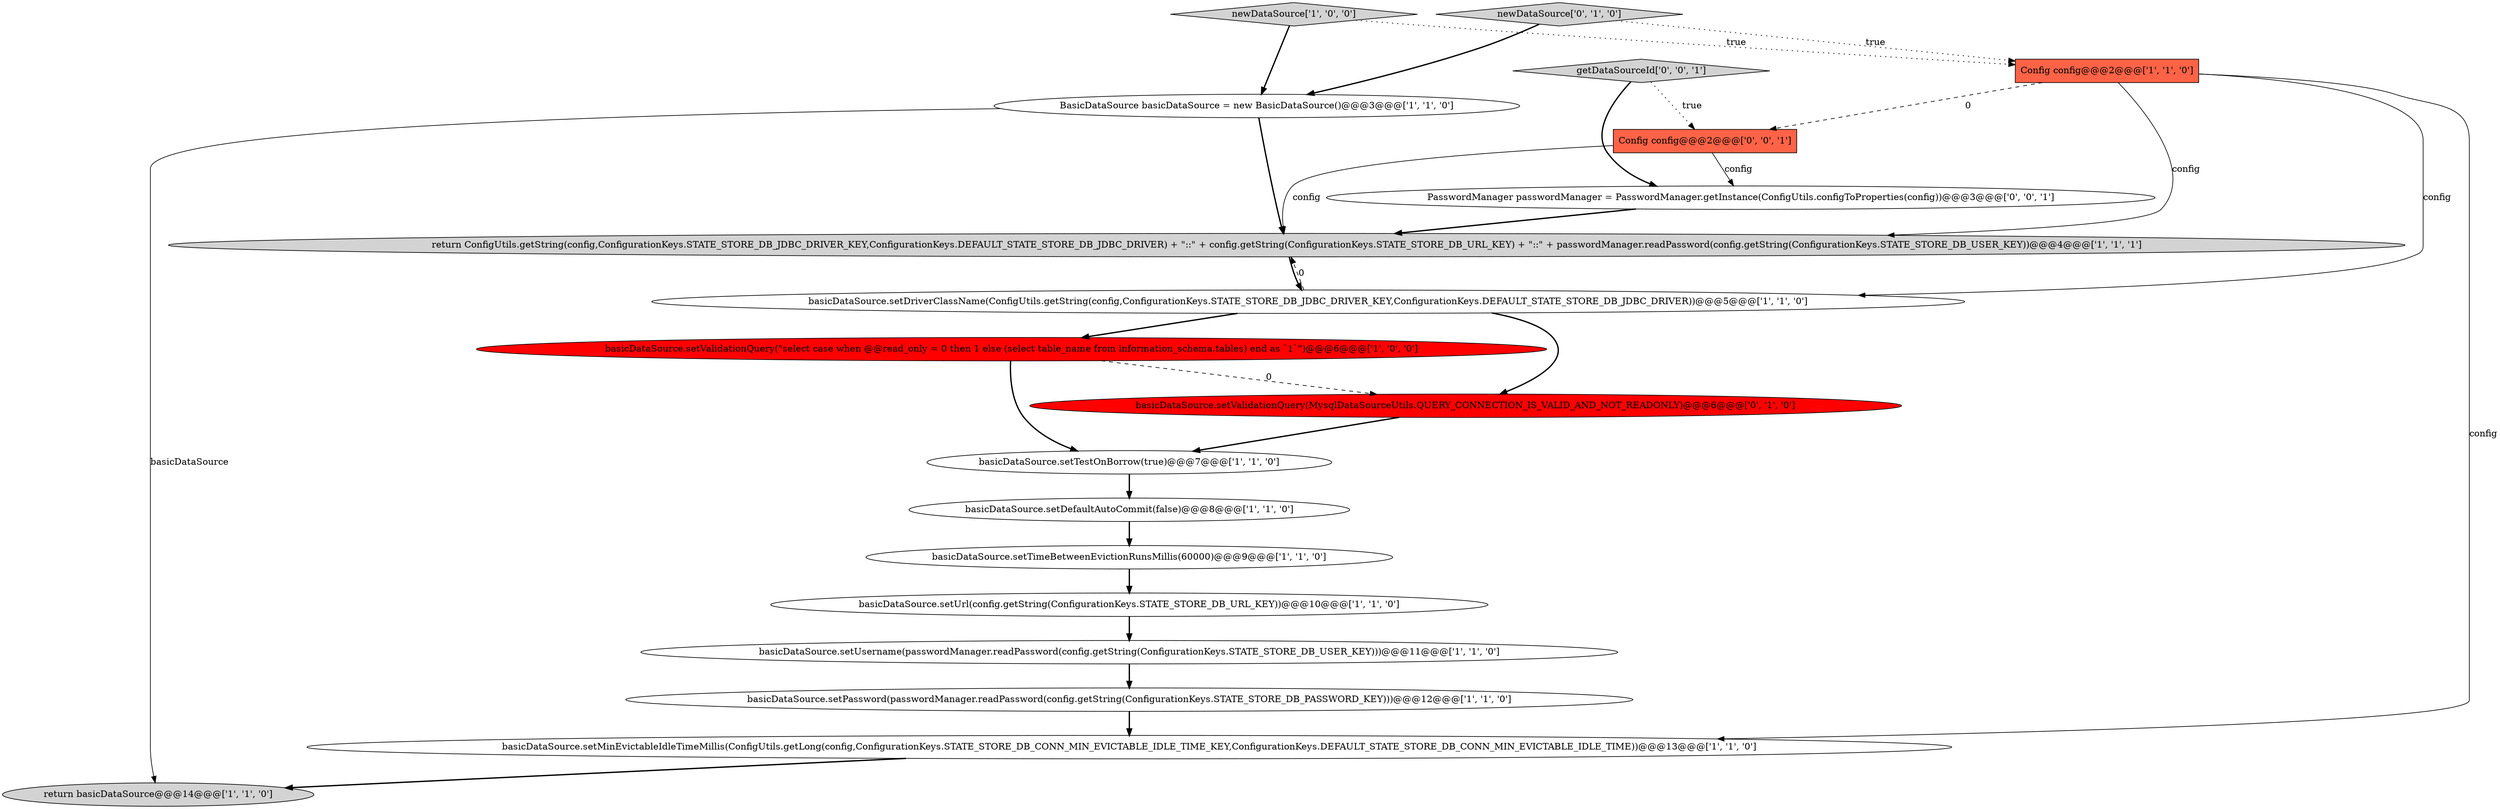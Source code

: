 digraph {
16 [style = filled, label = "PasswordManager passwordManager = PasswordManager.getInstance(ConfigUtils.configToProperties(config))@@@3@@@['0', '0', '1']", fillcolor = white, shape = ellipse image = "AAA0AAABBB3BBB"];
9 [style = filled, label = "basicDataSource.setTimeBetweenEvictionRunsMillis(60000)@@@9@@@['1', '1', '0']", fillcolor = white, shape = ellipse image = "AAA0AAABBB1BBB"];
5 [style = filled, label = "basicDataSource.setPassword(passwordManager.readPassword(config.getString(ConfigurationKeys.STATE_STORE_DB_PASSWORD_KEY)))@@@12@@@['1', '1', '0']", fillcolor = white, shape = ellipse image = "AAA0AAABBB1BBB"];
18 [style = filled, label = "Config config@@@2@@@['0', '0', '1']", fillcolor = tomato, shape = box image = "AAA0AAABBB3BBB"];
0 [style = filled, label = "basicDataSource.setUrl(config.getString(ConfigurationKeys.STATE_STORE_DB_URL_KEY))@@@10@@@['1', '1', '0']", fillcolor = white, shape = ellipse image = "AAA0AAABBB1BBB"];
7 [style = filled, label = "return ConfigUtils.getString(config,ConfigurationKeys.STATE_STORE_DB_JDBC_DRIVER_KEY,ConfigurationKeys.DEFAULT_STATE_STORE_DB_JDBC_DRIVER) + \"::\" + config.getString(ConfigurationKeys.STATE_STORE_DB_URL_KEY) + \"::\" + passwordManager.readPassword(config.getString(ConfigurationKeys.STATE_STORE_DB_USER_KEY))@@@4@@@['1', '1', '1']", fillcolor = lightgray, shape = ellipse image = "AAA0AAABBB1BBB"];
8 [style = filled, label = "basicDataSource.setTestOnBorrow(true)@@@7@@@['1', '1', '0']", fillcolor = white, shape = ellipse image = "AAA0AAABBB1BBB"];
3 [style = filled, label = "newDataSource['1', '0', '0']", fillcolor = lightgray, shape = diamond image = "AAA0AAABBB1BBB"];
13 [style = filled, label = "BasicDataSource basicDataSource = new BasicDataSource()@@@3@@@['1', '1', '0']", fillcolor = white, shape = ellipse image = "AAA0AAABBB1BBB"];
14 [style = filled, label = "basicDataSource.setValidationQuery(MysqlDataSourceUtils.QUERY_CONNECTION_IS_VALID_AND_NOT_READONLY)@@@6@@@['0', '1', '0']", fillcolor = red, shape = ellipse image = "AAA1AAABBB2BBB"];
6 [style = filled, label = "return basicDataSource@@@14@@@['1', '1', '0']", fillcolor = lightgray, shape = ellipse image = "AAA0AAABBB1BBB"];
17 [style = filled, label = "getDataSourceId['0', '0', '1']", fillcolor = lightgray, shape = diamond image = "AAA0AAABBB3BBB"];
11 [style = filled, label = "basicDataSource.setMinEvictableIdleTimeMillis(ConfigUtils.getLong(config,ConfigurationKeys.STATE_STORE_DB_CONN_MIN_EVICTABLE_IDLE_TIME_KEY,ConfigurationKeys.DEFAULT_STATE_STORE_DB_CONN_MIN_EVICTABLE_IDLE_TIME))@@@13@@@['1', '1', '0']", fillcolor = white, shape = ellipse image = "AAA0AAABBB1BBB"];
1 [style = filled, label = "basicDataSource.setDriverClassName(ConfigUtils.getString(config,ConfigurationKeys.STATE_STORE_DB_JDBC_DRIVER_KEY,ConfigurationKeys.DEFAULT_STATE_STORE_DB_JDBC_DRIVER))@@@5@@@['1', '1', '0']", fillcolor = white, shape = ellipse image = "AAA0AAABBB1BBB"];
10 [style = filled, label = "Config config@@@2@@@['1', '1', '0']", fillcolor = tomato, shape = box image = "AAA0AAABBB1BBB"];
15 [style = filled, label = "newDataSource['0', '1', '0']", fillcolor = lightgray, shape = diamond image = "AAA0AAABBB2BBB"];
2 [style = filled, label = "basicDataSource.setUsername(passwordManager.readPassword(config.getString(ConfigurationKeys.STATE_STORE_DB_USER_KEY)))@@@11@@@['1', '1', '0']", fillcolor = white, shape = ellipse image = "AAA0AAABBB1BBB"];
4 [style = filled, label = "basicDataSource.setDefaultAutoCommit(false)@@@8@@@['1', '1', '0']", fillcolor = white, shape = ellipse image = "AAA0AAABBB1BBB"];
12 [style = filled, label = "basicDataSource.setValidationQuery(\"select case when @@read_only = 0 then 1 else (select table_name from information_schema.tables) end as `1`\")@@@6@@@['1', '0', '0']", fillcolor = red, shape = ellipse image = "AAA1AAABBB1BBB"];
4->9 [style = bold, label=""];
13->6 [style = solid, label="basicDataSource"];
15->13 [style = bold, label=""];
7->1 [style = bold, label=""];
10->7 [style = solid, label="config"];
9->0 [style = bold, label=""];
17->18 [style = dotted, label="true"];
10->1 [style = solid, label="config"];
11->6 [style = bold, label=""];
0->2 [style = bold, label=""];
3->10 [style = dotted, label="true"];
16->7 [style = bold, label=""];
15->10 [style = dotted, label="true"];
12->14 [style = dashed, label="0"];
18->16 [style = solid, label="config"];
13->7 [style = bold, label=""];
10->11 [style = solid, label="config"];
12->8 [style = bold, label=""];
1->12 [style = bold, label=""];
3->13 [style = bold, label=""];
1->14 [style = bold, label=""];
5->11 [style = bold, label=""];
14->8 [style = bold, label=""];
8->4 [style = bold, label=""];
1->7 [style = dashed, label="0"];
18->7 [style = solid, label="config"];
10->18 [style = dashed, label="0"];
17->16 [style = bold, label=""];
2->5 [style = bold, label=""];
}
